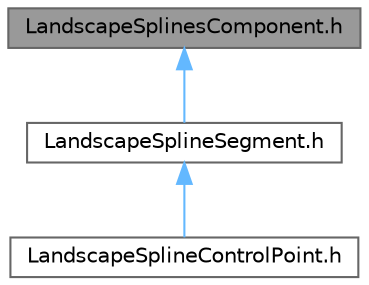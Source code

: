 digraph "LandscapeSplinesComponent.h"
{
 // INTERACTIVE_SVG=YES
 // LATEX_PDF_SIZE
  bgcolor="transparent";
  edge [fontname=Helvetica,fontsize=10,labelfontname=Helvetica,labelfontsize=10];
  node [fontname=Helvetica,fontsize=10,shape=box,height=0.2,width=0.4];
  Node1 [id="Node000001",label="LandscapeSplinesComponent.h",height=0.2,width=0.4,color="gray40", fillcolor="grey60", style="filled", fontcolor="black",tooltip=" "];
  Node1 -> Node2 [id="edge1_Node000001_Node000002",dir="back",color="steelblue1",style="solid",tooltip=" "];
  Node2 [id="Node000002",label="LandscapeSplineSegment.h",height=0.2,width=0.4,color="grey40", fillcolor="white", style="filled",URL="$d4/d8d/LandscapeSplineSegment_8h.html",tooltip=" "];
  Node2 -> Node3 [id="edge2_Node000002_Node000003",dir="back",color="steelblue1",style="solid",tooltip=" "];
  Node3 [id="Node000003",label="LandscapeSplineControlPoint.h",height=0.2,width=0.4,color="grey40", fillcolor="white", style="filled",URL="$d2/d00/LandscapeSplineControlPoint_8h.html",tooltip=" "];
}
